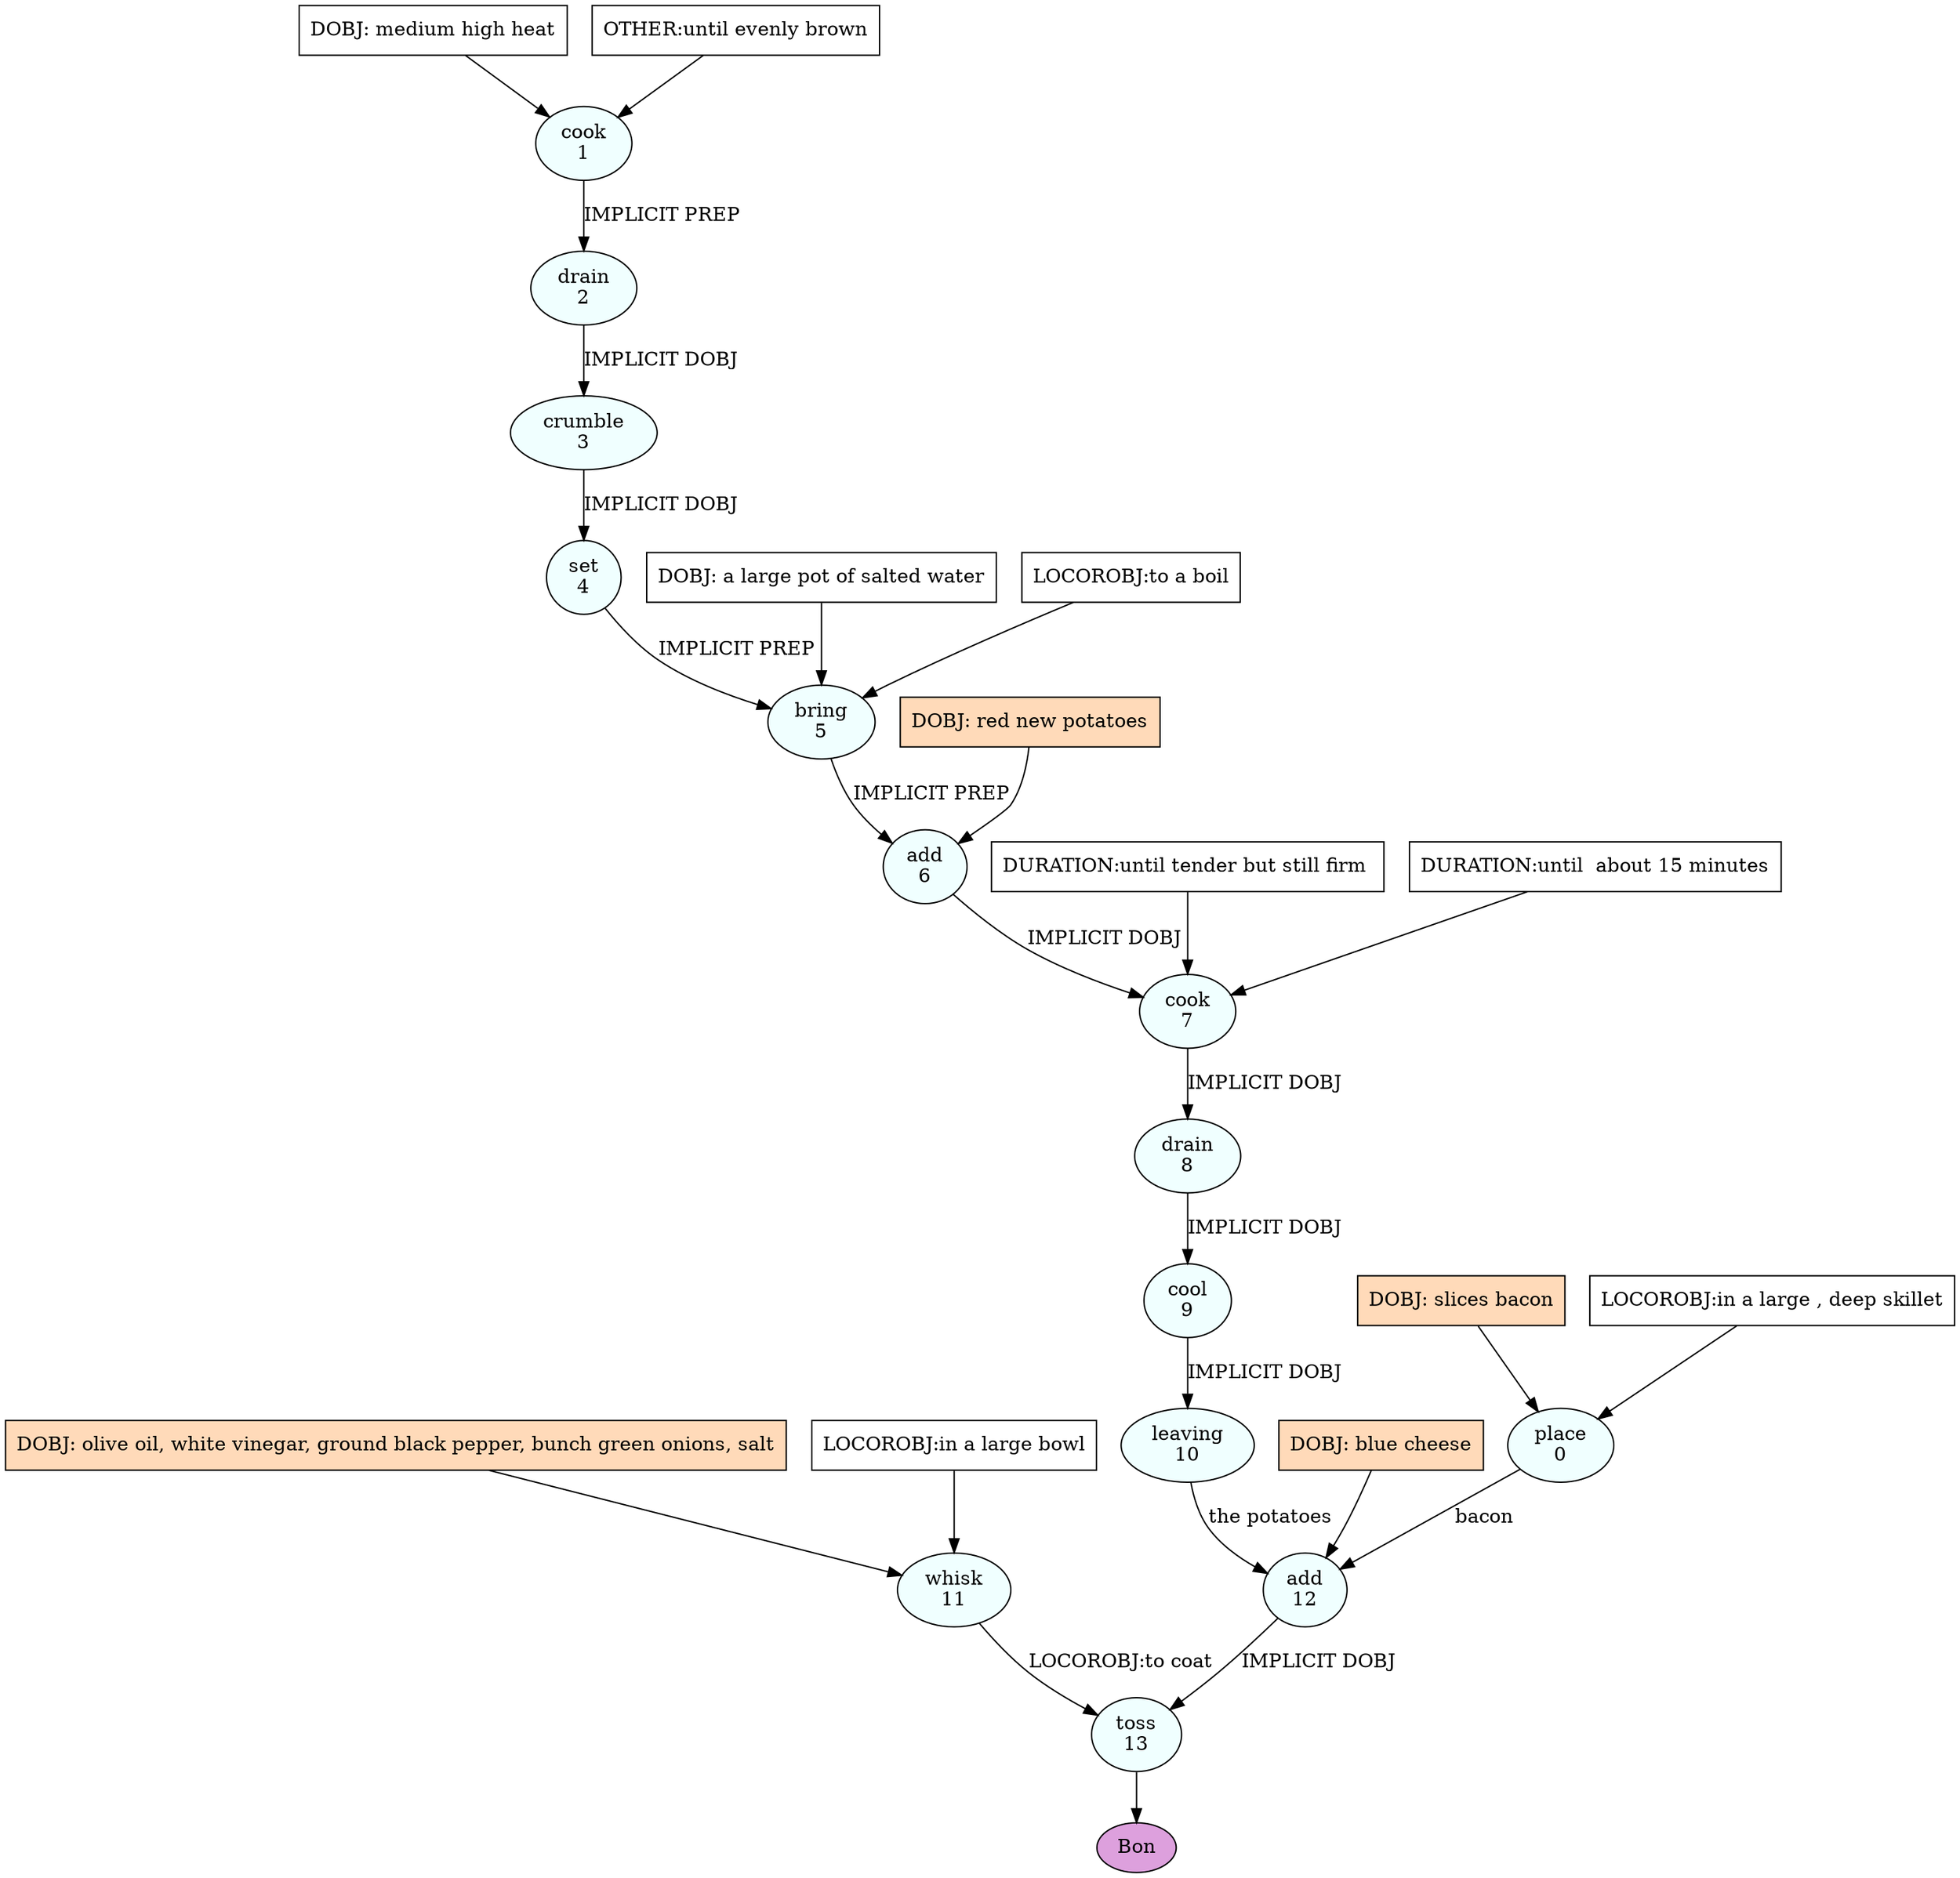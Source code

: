 digraph recipe {
E0[label="place
0", shape=oval, style=filled, fillcolor=azure]
E1[label="cook
1", shape=oval, style=filled, fillcolor=azure]
E2[label="drain
2", shape=oval, style=filled, fillcolor=azure]
E3[label="crumble
3", shape=oval, style=filled, fillcolor=azure]
E4[label="set
4", shape=oval, style=filled, fillcolor=azure]
E5[label="bring
5", shape=oval, style=filled, fillcolor=azure]
E6[label="add
6", shape=oval, style=filled, fillcolor=azure]
E7[label="cook
7", shape=oval, style=filled, fillcolor=azure]
E8[label="drain
8", shape=oval, style=filled, fillcolor=azure]
E9[label="cool
9", shape=oval, style=filled, fillcolor=azure]
E10[label="leaving
10", shape=oval, style=filled, fillcolor=azure]
E11[label="whisk
11", shape=oval, style=filled, fillcolor=azure]
E12[label="add
12", shape=oval, style=filled, fillcolor=azure]
E13[label="toss
13", shape=oval, style=filled, fillcolor=azure]
D11[label="DOBJ: olive oil, white vinegar, ground black pepper, bunch green onions, salt", shape=box, style=filled, fillcolor=peachpuff]
D11 -> E11
P11_0[label="LOCOROBJ:in a large bowl", shape=box, style=filled, fillcolor=white]
P11_0 -> E11
D1[label="DOBJ: medium high heat", shape=box, style=filled, fillcolor=white]
D1 -> E1
P1_0[label="OTHER:until evenly brown", shape=box, style=filled, fillcolor=white]
P1_0 -> E1
D0[label="DOBJ: slices bacon", shape=box, style=filled, fillcolor=peachpuff]
D0 -> E0
P0_0[label="LOCOROBJ:in a large , deep skillet", shape=box, style=filled, fillcolor=white]
P0_0 -> E0
E1 -> E2 [label="IMPLICIT PREP"]
E2 -> E3 [label="IMPLICIT DOBJ"]
E3 -> E4 [label="IMPLICIT DOBJ"]
D5_0[label="DOBJ: a large pot of salted water", shape=box, style=filled, fillcolor=white]
D5_0 -> E5
E4 -> E5 [label="IMPLICIT PREP"]
P5_1_0[label="LOCOROBJ:to a boil", shape=box, style=filled, fillcolor=white]
P5_1_0 -> E5
D6_ing[label="DOBJ: red new potatoes", shape=box, style=filled, fillcolor=peachpuff]
D6_ing -> E6
E5 -> E6 [label="IMPLICIT PREP"]
E6 -> E7 [label="IMPLICIT DOBJ"]
P7_0_0[label="DURATION:until tender but still firm ", shape=box, style=filled, fillcolor=white]
P7_0_0 -> E7
P7_0_1[label="DURATION:until  about 15 minutes", shape=box, style=filled, fillcolor=white]
P7_0_1 -> E7
E7 -> E8 [label="IMPLICIT DOBJ"]
E8 -> E9 [label="IMPLICIT DOBJ"]
E9 -> E10 [label="IMPLICIT DOBJ"]
D12_ing[label="DOBJ: blue cheese", shape=box, style=filled, fillcolor=peachpuff]
D12_ing -> E12
E10 -> E12 [label="the potatoes "]
E0 -> E12 [label=" bacon"]
E12 -> E13 [label="IMPLICIT DOBJ"]
E11 -> E13 [label="LOCOROBJ:to coat"]
EOR[label="Bon", shape=oval, style=filled, fillcolor=plum]
E13 -> EOR
}

